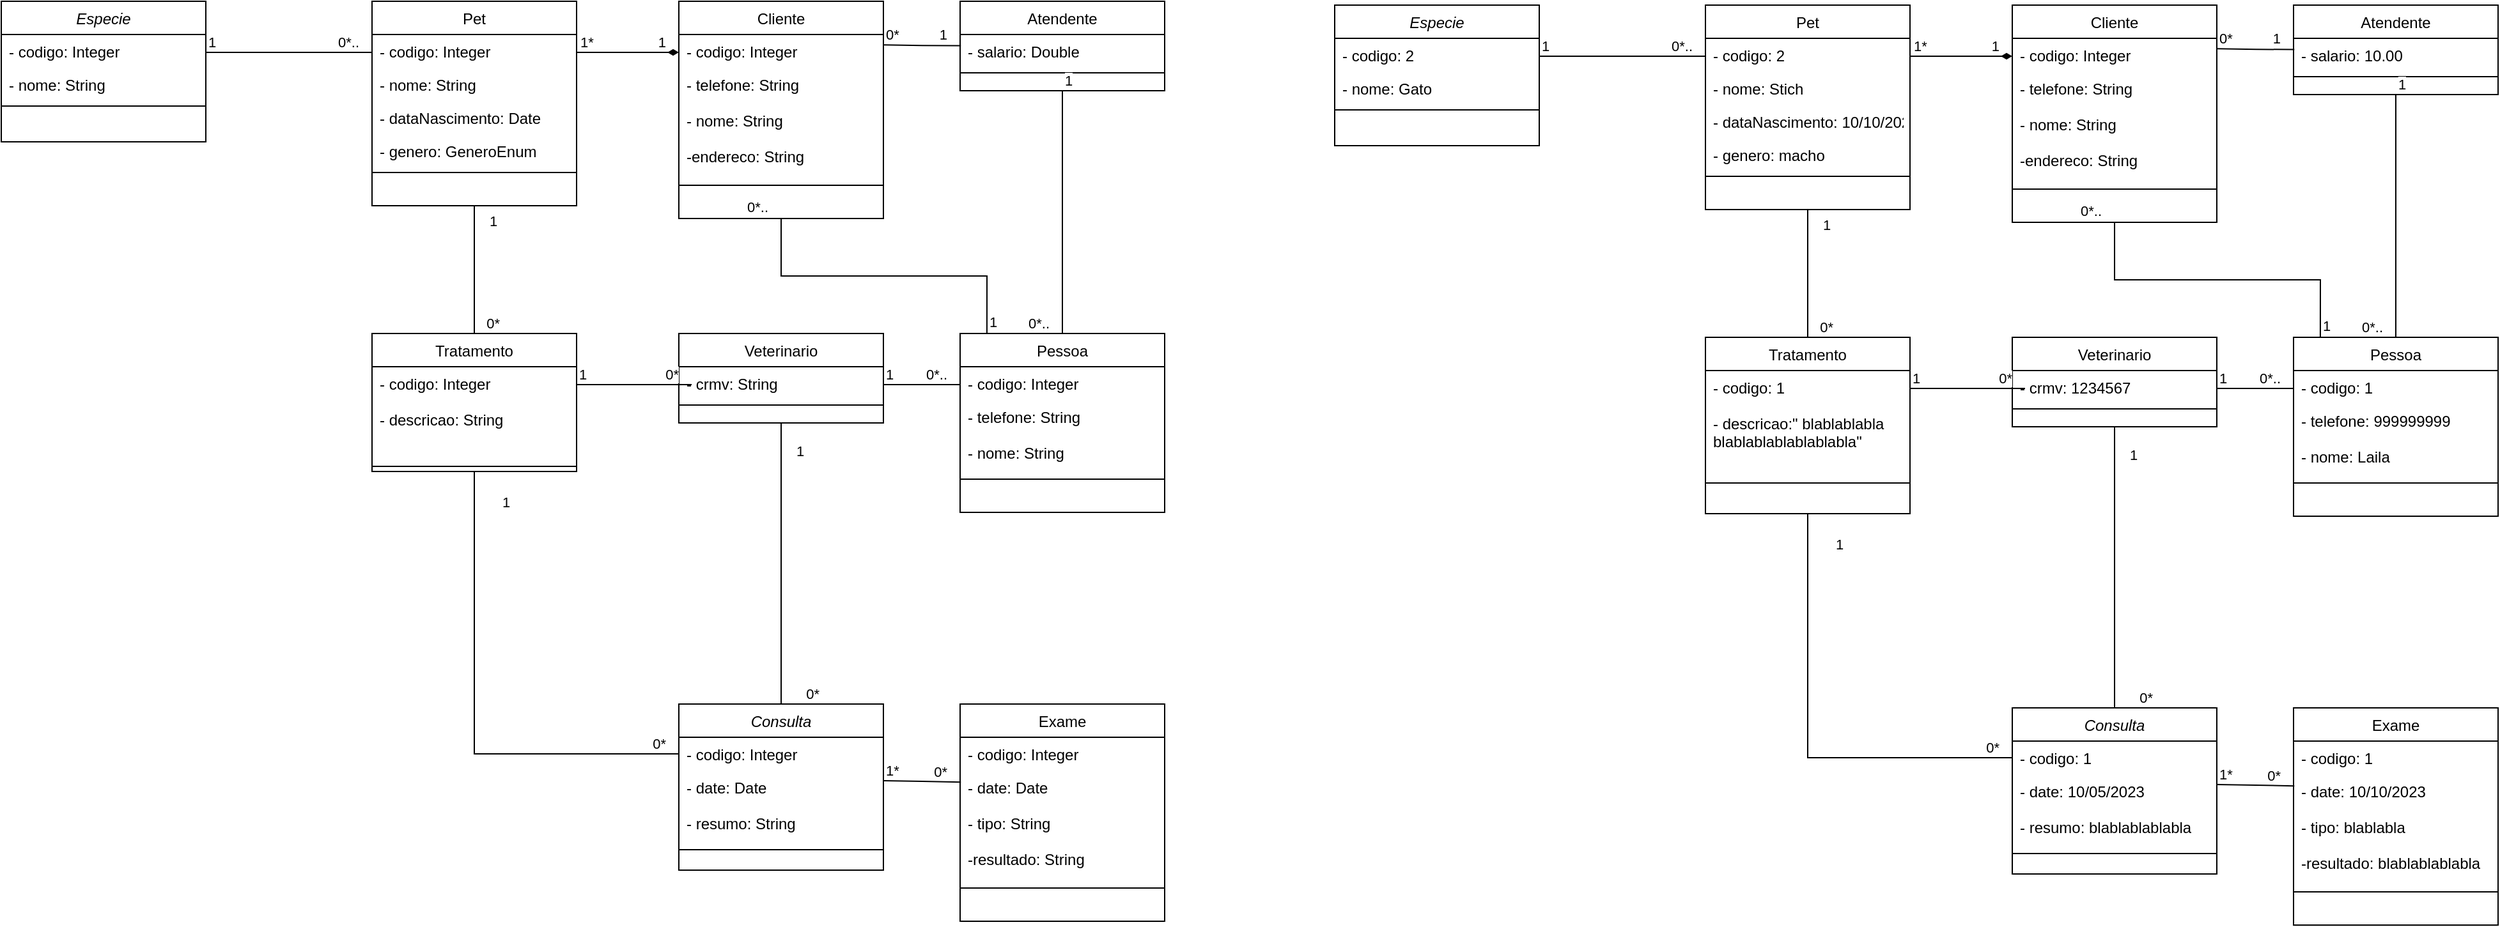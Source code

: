 <mxfile version="24.7.17">
  <diagram id="C5RBs43oDa-KdzZeNtuy" name="Page-1">
    <mxGraphModel dx="926" dy="493" grid="1" gridSize="10" guides="1" tooltips="1" connect="1" arrows="1" fold="1" page="1" pageScale="1" pageWidth="827" pageHeight="1169" math="0" shadow="0">
      <root>
        <mxCell id="WIyWlLk6GJQsqaUBKTNV-0" />
        <mxCell id="WIyWlLk6GJQsqaUBKTNV-1" parent="WIyWlLk6GJQsqaUBKTNV-0" />
        <mxCell id="zkfFHV4jXpPFQw0GAbJ--0" value="Especie" style="swimlane;fontStyle=2;align=center;verticalAlign=top;childLayout=stackLayout;horizontal=1;startSize=26;horizontalStack=0;resizeParent=1;resizeLast=0;collapsible=1;marginBottom=0;rounded=0;shadow=0;strokeWidth=1;" parent="WIyWlLk6GJQsqaUBKTNV-1" vertex="1">
          <mxGeometry x="60" y="80" width="160" height="110" as="geometry">
            <mxRectangle x="230" y="140" width="160" height="26" as="alternateBounds" />
          </mxGeometry>
        </mxCell>
        <mxCell id="zkfFHV4jXpPFQw0GAbJ--1" value="- codigo: Integer" style="text;align=left;verticalAlign=top;spacingLeft=4;spacingRight=4;overflow=hidden;rotatable=0;points=[[0,0.5],[1,0.5]];portConstraint=eastwest;" parent="zkfFHV4jXpPFQw0GAbJ--0" vertex="1">
          <mxGeometry y="26" width="160" height="26" as="geometry" />
        </mxCell>
        <mxCell id="zkfFHV4jXpPFQw0GAbJ--2" value="- nome: String" style="text;align=left;verticalAlign=top;spacingLeft=4;spacingRight=4;overflow=hidden;rotatable=0;points=[[0,0.5],[1,0.5]];portConstraint=eastwest;rounded=0;shadow=0;html=0;" parent="zkfFHV4jXpPFQw0GAbJ--0" vertex="1">
          <mxGeometry y="52" width="160" height="26" as="geometry" />
        </mxCell>
        <mxCell id="zkfFHV4jXpPFQw0GAbJ--4" value="" style="line;html=1;strokeWidth=1;align=left;verticalAlign=middle;spacingTop=-1;spacingLeft=3;spacingRight=3;rotatable=0;labelPosition=right;points=[];portConstraint=eastwest;" parent="zkfFHV4jXpPFQw0GAbJ--0" vertex="1">
          <mxGeometry y="78" width="160" height="8" as="geometry" />
        </mxCell>
        <mxCell id="zkfFHV4jXpPFQw0GAbJ--6" value="Cliente" style="swimlane;fontStyle=0;align=center;verticalAlign=top;childLayout=stackLayout;horizontal=1;startSize=26;horizontalStack=0;resizeParent=1;resizeLast=0;collapsible=1;marginBottom=0;rounded=0;shadow=0;strokeWidth=1;" parent="WIyWlLk6GJQsqaUBKTNV-1" vertex="1">
          <mxGeometry x="590" y="80" width="160" height="170" as="geometry">
            <mxRectangle x="130" y="380" width="160" height="26" as="alternateBounds" />
          </mxGeometry>
        </mxCell>
        <mxCell id="zkfFHV4jXpPFQw0GAbJ--7" value="- codigo: Integer" style="text;align=left;verticalAlign=top;spacingLeft=4;spacingRight=4;overflow=hidden;rotatable=0;points=[[0,0.5],[1,0.5]];portConstraint=eastwest;" parent="zkfFHV4jXpPFQw0GAbJ--6" vertex="1">
          <mxGeometry y="26" width="160" height="26" as="geometry" />
        </mxCell>
        <mxCell id="zkfFHV4jXpPFQw0GAbJ--8" value="- telefone: String&#xa;&#xa;- nome: String&#xa;&#xa;-endereco: String" style="text;align=left;verticalAlign=top;spacingLeft=4;spacingRight=4;overflow=hidden;rotatable=0;points=[[0,0.5],[1,0.5]];portConstraint=eastwest;rounded=0;shadow=0;html=0;" parent="zkfFHV4jXpPFQw0GAbJ--6" vertex="1">
          <mxGeometry y="52" width="160" height="88" as="geometry" />
        </mxCell>
        <mxCell id="zkfFHV4jXpPFQw0GAbJ--9" value="" style="line;html=1;strokeWidth=1;align=left;verticalAlign=middle;spacingTop=-1;spacingLeft=3;spacingRight=3;rotatable=0;labelPosition=right;points=[];portConstraint=eastwest;" parent="zkfFHV4jXpPFQw0GAbJ--6" vertex="1">
          <mxGeometry y="140" width="160" height="8" as="geometry" />
        </mxCell>
        <mxCell id="zkfFHV4jXpPFQw0GAbJ--13" value="Atendente" style="swimlane;fontStyle=0;align=center;verticalAlign=top;childLayout=stackLayout;horizontal=1;startSize=26;horizontalStack=0;resizeParent=1;resizeLast=0;collapsible=1;marginBottom=0;rounded=0;shadow=0;strokeWidth=1;" parent="WIyWlLk6GJQsqaUBKTNV-1" vertex="1">
          <mxGeometry x="810" y="80" width="160" height="70" as="geometry">
            <mxRectangle x="340" y="380" width="170" height="26" as="alternateBounds" />
          </mxGeometry>
        </mxCell>
        <mxCell id="zkfFHV4jXpPFQw0GAbJ--14" value="- salario: Double" style="text;align=left;verticalAlign=top;spacingLeft=4;spacingRight=4;overflow=hidden;rotatable=0;points=[[0,0.5],[1,0.5]];portConstraint=eastwest;" parent="zkfFHV4jXpPFQw0GAbJ--13" vertex="1">
          <mxGeometry y="26" width="160" height="26" as="geometry" />
        </mxCell>
        <mxCell id="zkfFHV4jXpPFQw0GAbJ--15" value="" style="line;html=1;strokeWidth=1;align=left;verticalAlign=middle;spacingTop=-1;spacingLeft=3;spacingRight=3;rotatable=0;labelPosition=right;points=[];portConstraint=eastwest;" parent="zkfFHV4jXpPFQw0GAbJ--13" vertex="1">
          <mxGeometry y="52" width="160" height="8" as="geometry" />
        </mxCell>
        <mxCell id="zkfFHV4jXpPFQw0GAbJ--17" value="Pet" style="swimlane;fontStyle=0;align=center;verticalAlign=top;childLayout=stackLayout;horizontal=1;startSize=26;horizontalStack=0;resizeParent=1;resizeLast=0;collapsible=1;marginBottom=0;rounded=0;shadow=0;strokeWidth=1;" parent="WIyWlLk6GJQsqaUBKTNV-1" vertex="1">
          <mxGeometry x="350" y="80" width="160" height="160" as="geometry">
            <mxRectangle x="550" y="140" width="160" height="26" as="alternateBounds" />
          </mxGeometry>
        </mxCell>
        <mxCell id="zkfFHV4jXpPFQw0GAbJ--18" value="- codigo: Integer" style="text;align=left;verticalAlign=top;spacingLeft=4;spacingRight=4;overflow=hidden;rotatable=0;points=[[0,0.5],[1,0.5]];portConstraint=eastwest;" parent="zkfFHV4jXpPFQw0GAbJ--17" vertex="1">
          <mxGeometry y="26" width="160" height="26" as="geometry" />
        </mxCell>
        <mxCell id="zkfFHV4jXpPFQw0GAbJ--19" value="- nome: String" style="text;align=left;verticalAlign=top;spacingLeft=4;spacingRight=4;overflow=hidden;rotatable=0;points=[[0,0.5],[1,0.5]];portConstraint=eastwest;rounded=0;shadow=0;html=0;" parent="zkfFHV4jXpPFQw0GAbJ--17" vertex="1">
          <mxGeometry y="52" width="160" height="26" as="geometry" />
        </mxCell>
        <mxCell id="zkfFHV4jXpPFQw0GAbJ--20" value="- dataNascimento: Date" style="text;align=left;verticalAlign=top;spacingLeft=4;spacingRight=4;overflow=hidden;rotatable=0;points=[[0,0.5],[1,0.5]];portConstraint=eastwest;rounded=0;shadow=0;html=0;" parent="zkfFHV4jXpPFQw0GAbJ--17" vertex="1">
          <mxGeometry y="78" width="160" height="26" as="geometry" />
        </mxCell>
        <mxCell id="zkfFHV4jXpPFQw0GAbJ--21" value="- genero: GeneroEnum" style="text;align=left;verticalAlign=top;spacingLeft=4;spacingRight=4;overflow=hidden;rotatable=0;points=[[0,0.5],[1,0.5]];portConstraint=eastwest;rounded=0;shadow=0;html=0;" parent="zkfFHV4jXpPFQw0GAbJ--17" vertex="1">
          <mxGeometry y="104" width="160" height="26" as="geometry" />
        </mxCell>
        <mxCell id="zkfFHV4jXpPFQw0GAbJ--23" value="" style="line;html=1;strokeWidth=1;align=left;verticalAlign=middle;spacingTop=-1;spacingLeft=3;spacingRight=3;rotatable=0;labelPosition=right;points=[];portConstraint=eastwest;" parent="zkfFHV4jXpPFQw0GAbJ--17" vertex="1">
          <mxGeometry y="130" width="160" height="8" as="geometry" />
        </mxCell>
        <mxCell id="hpndmkw0fpMMasPKpmlV-3" value="" style="endArrow=none;html=1;edgeStyle=orthogonalEdgeStyle;rounded=0;" edge="1" parent="WIyWlLk6GJQsqaUBKTNV-1">
          <mxGeometry relative="1" as="geometry">
            <mxPoint x="220" y="120" as="sourcePoint" />
            <mxPoint x="350" y="120" as="targetPoint" />
          </mxGeometry>
        </mxCell>
        <mxCell id="hpndmkw0fpMMasPKpmlV-4" value="1" style="edgeLabel;resizable=0;html=1;align=left;verticalAlign=bottom;" connectable="0" vertex="1" parent="hpndmkw0fpMMasPKpmlV-3">
          <mxGeometry x="-1" relative="1" as="geometry" />
        </mxCell>
        <mxCell id="hpndmkw0fpMMasPKpmlV-5" value="0*.." style="edgeLabel;resizable=0;html=1;align=right;verticalAlign=bottom;" connectable="0" vertex="1" parent="hpndmkw0fpMMasPKpmlV-3">
          <mxGeometry x="1" relative="1" as="geometry">
            <mxPoint x="-10" as="offset" />
          </mxGeometry>
        </mxCell>
        <mxCell id="hpndmkw0fpMMasPKpmlV-8" value="Veterinario" style="swimlane;fontStyle=0;align=center;verticalAlign=top;childLayout=stackLayout;horizontal=1;startSize=26;horizontalStack=0;resizeParent=1;resizeLast=0;collapsible=1;marginBottom=0;rounded=0;shadow=0;strokeWidth=1;" vertex="1" parent="WIyWlLk6GJQsqaUBKTNV-1">
          <mxGeometry x="590" y="340" width="160" height="70" as="geometry">
            <mxRectangle x="340" y="380" width="170" height="26" as="alternateBounds" />
          </mxGeometry>
        </mxCell>
        <mxCell id="hpndmkw0fpMMasPKpmlV-9" value="- crmv: String" style="text;align=left;verticalAlign=top;spacingLeft=4;spacingRight=4;overflow=hidden;rotatable=0;points=[[0,0.5],[1,0.5]];portConstraint=eastwest;" vertex="1" parent="hpndmkw0fpMMasPKpmlV-8">
          <mxGeometry y="26" width="160" height="26" as="geometry" />
        </mxCell>
        <mxCell id="hpndmkw0fpMMasPKpmlV-10" value="" style="line;html=1;strokeWidth=1;align=left;verticalAlign=middle;spacingTop=-1;spacingLeft=3;spacingRight=3;rotatable=0;labelPosition=right;points=[];portConstraint=eastwest;" vertex="1" parent="hpndmkw0fpMMasPKpmlV-8">
          <mxGeometry y="52" width="160" height="8" as="geometry" />
        </mxCell>
        <mxCell id="hpndmkw0fpMMasPKpmlV-11" value="Tratamento" style="swimlane;fontStyle=0;align=center;verticalAlign=top;childLayout=stackLayout;horizontal=1;startSize=26;horizontalStack=0;resizeParent=1;resizeLast=0;collapsible=1;marginBottom=0;rounded=0;shadow=0;strokeWidth=1;" vertex="1" parent="WIyWlLk6GJQsqaUBKTNV-1">
          <mxGeometry x="350" y="340" width="160" height="108" as="geometry">
            <mxRectangle x="340" y="380" width="170" height="26" as="alternateBounds" />
          </mxGeometry>
        </mxCell>
        <mxCell id="hpndmkw0fpMMasPKpmlV-12" value="- codigo: Integer&#xa;&#xa;- descricao: String" style="text;align=left;verticalAlign=top;spacingLeft=4;spacingRight=4;overflow=hidden;rotatable=0;points=[[0,0.5],[1,0.5]];portConstraint=eastwest;" vertex="1" parent="hpndmkw0fpMMasPKpmlV-11">
          <mxGeometry y="26" width="160" height="74" as="geometry" />
        </mxCell>
        <mxCell id="hpndmkw0fpMMasPKpmlV-13" value="" style="line;html=1;strokeWidth=1;align=left;verticalAlign=middle;spacingTop=-1;spacingLeft=3;spacingRight=3;rotatable=0;labelPosition=right;points=[];portConstraint=eastwest;" vertex="1" parent="hpndmkw0fpMMasPKpmlV-11">
          <mxGeometry y="100" width="160" height="8" as="geometry" />
        </mxCell>
        <mxCell id="hpndmkw0fpMMasPKpmlV-14" value="Pessoa" style="swimlane;fontStyle=0;align=center;verticalAlign=top;childLayout=stackLayout;horizontal=1;startSize=26;horizontalStack=0;resizeParent=1;resizeLast=0;collapsible=1;marginBottom=0;rounded=0;shadow=0;strokeWidth=1;" vertex="1" parent="WIyWlLk6GJQsqaUBKTNV-1">
          <mxGeometry x="810" y="340" width="160" height="140" as="geometry">
            <mxRectangle x="130" y="380" width="160" height="26" as="alternateBounds" />
          </mxGeometry>
        </mxCell>
        <mxCell id="hpndmkw0fpMMasPKpmlV-15" value="- codigo: Integer" style="text;align=left;verticalAlign=top;spacingLeft=4;spacingRight=4;overflow=hidden;rotatable=0;points=[[0,0.5],[1,0.5]];portConstraint=eastwest;" vertex="1" parent="hpndmkw0fpMMasPKpmlV-14">
          <mxGeometry y="26" width="160" height="26" as="geometry" />
        </mxCell>
        <mxCell id="hpndmkw0fpMMasPKpmlV-17" value="- telefone: String&#xa;&#xa;- nome: String&#xa;" style="text;align=left;verticalAlign=top;spacingLeft=4;spacingRight=4;overflow=hidden;rotatable=0;points=[[0,0.5],[1,0.5]];portConstraint=eastwest;rounded=0;shadow=0;html=0;" vertex="1" parent="hpndmkw0fpMMasPKpmlV-14">
          <mxGeometry y="52" width="160" height="58" as="geometry" />
        </mxCell>
        <mxCell id="hpndmkw0fpMMasPKpmlV-18" value="" style="line;html=1;strokeWidth=1;align=left;verticalAlign=middle;spacingTop=-1;spacingLeft=3;spacingRight=3;rotatable=0;labelPosition=right;points=[];portConstraint=eastwest;" vertex="1" parent="hpndmkw0fpMMasPKpmlV-14">
          <mxGeometry y="110" width="160" height="8" as="geometry" />
        </mxCell>
        <mxCell id="hpndmkw0fpMMasPKpmlV-19" value="Consulta" style="swimlane;fontStyle=2;align=center;verticalAlign=top;childLayout=stackLayout;horizontal=1;startSize=26;horizontalStack=0;resizeParent=1;resizeLast=0;collapsible=1;marginBottom=0;rounded=0;shadow=0;strokeWidth=1;" vertex="1" parent="WIyWlLk6GJQsqaUBKTNV-1">
          <mxGeometry x="590" y="630" width="160" height="130" as="geometry">
            <mxRectangle x="230" y="140" width="160" height="26" as="alternateBounds" />
          </mxGeometry>
        </mxCell>
        <mxCell id="hpndmkw0fpMMasPKpmlV-20" value="- codigo: Integer" style="text;align=left;verticalAlign=top;spacingLeft=4;spacingRight=4;overflow=hidden;rotatable=0;points=[[0,0.5],[1,0.5]];portConstraint=eastwest;" vertex="1" parent="hpndmkw0fpMMasPKpmlV-19">
          <mxGeometry y="26" width="160" height="26" as="geometry" />
        </mxCell>
        <mxCell id="hpndmkw0fpMMasPKpmlV-21" value="- date: Date&#xa;&#xa;- resumo: String" style="text;align=left;verticalAlign=top;spacingLeft=4;spacingRight=4;overflow=hidden;rotatable=0;points=[[0,0.5],[1,0.5]];portConstraint=eastwest;rounded=0;shadow=0;html=0;" vertex="1" parent="hpndmkw0fpMMasPKpmlV-19">
          <mxGeometry y="52" width="160" height="58" as="geometry" />
        </mxCell>
        <mxCell id="hpndmkw0fpMMasPKpmlV-22" value="" style="line;html=1;strokeWidth=1;align=left;verticalAlign=middle;spacingTop=-1;spacingLeft=3;spacingRight=3;rotatable=0;labelPosition=right;points=[];portConstraint=eastwest;" vertex="1" parent="hpndmkw0fpMMasPKpmlV-19">
          <mxGeometry y="110" width="160" height="8" as="geometry" />
        </mxCell>
        <mxCell id="hpndmkw0fpMMasPKpmlV-23" value="Exame" style="swimlane;fontStyle=0;align=center;verticalAlign=top;childLayout=stackLayout;horizontal=1;startSize=26;horizontalStack=0;resizeParent=1;resizeLast=0;collapsible=1;marginBottom=0;rounded=0;shadow=0;strokeWidth=1;" vertex="1" parent="WIyWlLk6GJQsqaUBKTNV-1">
          <mxGeometry x="810" y="630" width="160" height="170" as="geometry">
            <mxRectangle x="130" y="380" width="160" height="26" as="alternateBounds" />
          </mxGeometry>
        </mxCell>
        <mxCell id="hpndmkw0fpMMasPKpmlV-24" value="- codigo: Integer" style="text;align=left;verticalAlign=top;spacingLeft=4;spacingRight=4;overflow=hidden;rotatable=0;points=[[0,0.5],[1,0.5]];portConstraint=eastwest;" vertex="1" parent="hpndmkw0fpMMasPKpmlV-23">
          <mxGeometry y="26" width="160" height="26" as="geometry" />
        </mxCell>
        <mxCell id="hpndmkw0fpMMasPKpmlV-36" value="" style="endArrow=none;html=1;edgeStyle=orthogonalEdgeStyle;rounded=0;entryX=0.004;entryY=0.103;entryDx=0;entryDy=0;entryPerimeter=0;" edge="1" parent="hpndmkw0fpMMasPKpmlV-23" target="hpndmkw0fpMMasPKpmlV-25">
          <mxGeometry relative="1" as="geometry">
            <mxPoint x="-60" y="60" as="sourcePoint" />
            <mxPoint x="10" y="60" as="targetPoint" />
          </mxGeometry>
        </mxCell>
        <mxCell id="hpndmkw0fpMMasPKpmlV-37" value="1*" style="edgeLabel;resizable=0;html=1;align=left;verticalAlign=bottom;" connectable="0" vertex="1" parent="hpndmkw0fpMMasPKpmlV-36">
          <mxGeometry x="-1" relative="1" as="geometry" />
        </mxCell>
        <mxCell id="hpndmkw0fpMMasPKpmlV-38" value="0*" style="edgeLabel;resizable=0;html=1;align=right;verticalAlign=bottom;" connectable="0" vertex="1" parent="hpndmkw0fpMMasPKpmlV-36">
          <mxGeometry x="1" relative="1" as="geometry">
            <mxPoint x="-10" as="offset" />
          </mxGeometry>
        </mxCell>
        <mxCell id="hpndmkw0fpMMasPKpmlV-25" value="- date: Date&#xa;&#xa;- tipo: String&#xa;&#xa;-resultado: String" style="text;align=left;verticalAlign=top;spacingLeft=4;spacingRight=4;overflow=hidden;rotatable=0;points=[[0,0.5],[1,0.5]];portConstraint=eastwest;rounded=0;shadow=0;html=0;" vertex="1" parent="hpndmkw0fpMMasPKpmlV-23">
          <mxGeometry y="52" width="160" height="88" as="geometry" />
        </mxCell>
        <mxCell id="hpndmkw0fpMMasPKpmlV-26" value="" style="line;html=1;strokeWidth=1;align=left;verticalAlign=middle;spacingTop=-1;spacingLeft=3;spacingRight=3;rotatable=0;labelPosition=right;points=[];portConstraint=eastwest;" vertex="1" parent="hpndmkw0fpMMasPKpmlV-23">
          <mxGeometry y="140" width="160" height="8" as="geometry" />
        </mxCell>
        <mxCell id="hpndmkw0fpMMasPKpmlV-27" value="" style="endArrow=none;html=1;edgeStyle=orthogonalEdgeStyle;rounded=0;exitX=0.5;exitY=1;exitDx=0;exitDy=0;" edge="1" parent="WIyWlLk6GJQsqaUBKTNV-1" source="hpndmkw0fpMMasPKpmlV-8" target="hpndmkw0fpMMasPKpmlV-19">
          <mxGeometry relative="1" as="geometry">
            <mxPoint x="590" y="510" as="sourcePoint" />
            <mxPoint x="670" y="620" as="targetPoint" />
          </mxGeometry>
        </mxCell>
        <mxCell id="hpndmkw0fpMMasPKpmlV-28" value="1" style="edgeLabel;resizable=0;html=1;align=left;verticalAlign=bottom;" connectable="0" vertex="1" parent="hpndmkw0fpMMasPKpmlV-27">
          <mxGeometry x="-1" relative="1" as="geometry">
            <mxPoint x="10" y="30" as="offset" />
          </mxGeometry>
        </mxCell>
        <mxCell id="hpndmkw0fpMMasPKpmlV-29" value="0*" style="edgeLabel;resizable=0;html=1;align=right;verticalAlign=bottom;" connectable="0" vertex="1" parent="hpndmkw0fpMMasPKpmlV-27">
          <mxGeometry x="1" relative="1" as="geometry">
            <mxPoint x="30" as="offset" />
          </mxGeometry>
        </mxCell>
        <mxCell id="hpndmkw0fpMMasPKpmlV-30" value="" style="endArrow=none;html=1;edgeStyle=orthogonalEdgeStyle;rounded=0;exitX=0.5;exitY=1;exitDx=0;exitDy=0;entryX=0;entryY=0.5;entryDx=0;entryDy=0;" edge="1" parent="WIyWlLk6GJQsqaUBKTNV-1" source="hpndmkw0fpMMasPKpmlV-11" target="hpndmkw0fpMMasPKpmlV-20">
          <mxGeometry relative="1" as="geometry">
            <mxPoint x="414" y="570" as="sourcePoint" />
            <mxPoint x="580" y="680" as="targetPoint" />
          </mxGeometry>
        </mxCell>
        <mxCell id="hpndmkw0fpMMasPKpmlV-31" value="1" style="edgeLabel;resizable=0;html=1;align=left;verticalAlign=bottom;" connectable="0" vertex="1" parent="hpndmkw0fpMMasPKpmlV-30">
          <mxGeometry x="-1" relative="1" as="geometry">
            <mxPoint x="20" y="32" as="offset" />
          </mxGeometry>
        </mxCell>
        <mxCell id="hpndmkw0fpMMasPKpmlV-32" value="0*" style="edgeLabel;resizable=0;html=1;align=right;verticalAlign=bottom;" connectable="0" vertex="1" parent="hpndmkw0fpMMasPKpmlV-30">
          <mxGeometry x="1" relative="1" as="geometry">
            <mxPoint x="-10" as="offset" />
          </mxGeometry>
        </mxCell>
        <mxCell id="hpndmkw0fpMMasPKpmlV-33" value="" style="endArrow=none;html=1;edgeStyle=orthogonalEdgeStyle;rounded=0;" edge="1" parent="WIyWlLk6GJQsqaUBKTNV-1">
          <mxGeometry relative="1" as="geometry">
            <mxPoint x="510" y="380" as="sourcePoint" />
            <mxPoint x="600" y="380" as="targetPoint" />
          </mxGeometry>
        </mxCell>
        <mxCell id="hpndmkw0fpMMasPKpmlV-34" value="1" style="edgeLabel;resizable=0;html=1;align=left;verticalAlign=bottom;" connectable="0" vertex="1" parent="hpndmkw0fpMMasPKpmlV-33">
          <mxGeometry x="-1" relative="1" as="geometry" />
        </mxCell>
        <mxCell id="hpndmkw0fpMMasPKpmlV-35" value="0*" style="edgeLabel;resizable=0;html=1;align=right;verticalAlign=bottom;" connectable="0" vertex="1" parent="hpndmkw0fpMMasPKpmlV-33">
          <mxGeometry x="1" relative="1" as="geometry">
            <mxPoint x="-10" as="offset" />
          </mxGeometry>
        </mxCell>
        <mxCell id="hpndmkw0fpMMasPKpmlV-39" value="" style="endArrow=none;html=1;edgeStyle=orthogonalEdgeStyle;rounded=0;" edge="1" parent="WIyWlLk6GJQsqaUBKTNV-1">
          <mxGeometry relative="1" as="geometry">
            <mxPoint x="750" y="380" as="sourcePoint" />
            <mxPoint x="810" y="380" as="targetPoint" />
          </mxGeometry>
        </mxCell>
        <mxCell id="hpndmkw0fpMMasPKpmlV-40" value="1" style="edgeLabel;resizable=0;html=1;align=left;verticalAlign=bottom;" connectable="0" vertex="1" parent="hpndmkw0fpMMasPKpmlV-39">
          <mxGeometry x="-1" relative="1" as="geometry" />
        </mxCell>
        <mxCell id="hpndmkw0fpMMasPKpmlV-41" value="0*.." style="edgeLabel;resizable=0;html=1;align=right;verticalAlign=bottom;" connectable="0" vertex="1" parent="hpndmkw0fpMMasPKpmlV-39">
          <mxGeometry x="1" relative="1" as="geometry">
            <mxPoint x="-10" as="offset" />
          </mxGeometry>
        </mxCell>
        <mxCell id="hpndmkw0fpMMasPKpmlV-42" value="" style="endArrow=none;html=1;edgeStyle=orthogonalEdgeStyle;rounded=0;entryX=0.004;entryY=0.338;entryDx=0;entryDy=0;entryPerimeter=0;" edge="1" parent="WIyWlLk6GJQsqaUBKTNV-1" target="zkfFHV4jXpPFQw0GAbJ--14">
          <mxGeometry relative="1" as="geometry">
            <mxPoint x="750" y="114.09" as="sourcePoint" />
            <mxPoint x="880" y="114.09" as="targetPoint" />
          </mxGeometry>
        </mxCell>
        <mxCell id="hpndmkw0fpMMasPKpmlV-43" value="0*" style="edgeLabel;resizable=0;html=1;align=left;verticalAlign=bottom;" connectable="0" vertex="1" parent="hpndmkw0fpMMasPKpmlV-42">
          <mxGeometry x="-1" relative="1" as="geometry" />
        </mxCell>
        <mxCell id="hpndmkw0fpMMasPKpmlV-44" value="1" style="edgeLabel;resizable=0;html=1;align=right;verticalAlign=bottom;" connectable="0" vertex="1" parent="hpndmkw0fpMMasPKpmlV-42">
          <mxGeometry x="1" relative="1" as="geometry">
            <mxPoint x="-10" as="offset" />
          </mxGeometry>
        </mxCell>
        <mxCell id="hpndmkw0fpMMasPKpmlV-45" value="" style="endArrow=none;html=1;edgeStyle=orthogonalEdgeStyle;rounded=0;entryX=0.5;entryY=0;entryDx=0;entryDy=0;exitX=0.5;exitY=1;exitDx=0;exitDy=0;" edge="1" parent="WIyWlLk6GJQsqaUBKTNV-1" source="zkfFHV4jXpPFQw0GAbJ--13" target="hpndmkw0fpMMasPKpmlV-14">
          <mxGeometry relative="1" as="geometry">
            <mxPoint x="820" y="300" as="sourcePoint" />
            <mxPoint x="950" y="300" as="targetPoint" />
          </mxGeometry>
        </mxCell>
        <mxCell id="hpndmkw0fpMMasPKpmlV-46" value="1" style="edgeLabel;resizable=0;html=1;align=left;verticalAlign=bottom;" connectable="0" vertex="1" parent="hpndmkw0fpMMasPKpmlV-45">
          <mxGeometry x="-1" relative="1" as="geometry" />
        </mxCell>
        <mxCell id="hpndmkw0fpMMasPKpmlV-47" value="0*.." style="edgeLabel;resizable=0;html=1;align=right;verticalAlign=bottom;" connectable="0" vertex="1" parent="hpndmkw0fpMMasPKpmlV-45">
          <mxGeometry x="1" relative="1" as="geometry">
            <mxPoint x="-10" as="offset" />
          </mxGeometry>
        </mxCell>
        <mxCell id="hpndmkw0fpMMasPKpmlV-48" value="" style="endArrow=none;html=1;edgeStyle=orthogonalEdgeStyle;rounded=0;entryX=0.5;entryY=1;entryDx=0;entryDy=0;exitX=0.131;exitY=-0.001;exitDx=0;exitDy=0;exitPerimeter=0;" edge="1" parent="WIyWlLk6GJQsqaUBKTNV-1" source="hpndmkw0fpMMasPKpmlV-14" target="zkfFHV4jXpPFQw0GAbJ--6">
          <mxGeometry relative="1" as="geometry">
            <mxPoint x="300" y="200" as="sourcePoint" />
            <mxPoint x="430" y="200" as="targetPoint" />
          </mxGeometry>
        </mxCell>
        <mxCell id="hpndmkw0fpMMasPKpmlV-49" value="1" style="edgeLabel;resizable=0;html=1;align=left;verticalAlign=bottom;" connectable="0" vertex="1" parent="hpndmkw0fpMMasPKpmlV-48">
          <mxGeometry x="-1" relative="1" as="geometry" />
        </mxCell>
        <mxCell id="hpndmkw0fpMMasPKpmlV-50" value="0*.." style="edgeLabel;resizable=0;html=1;align=right;verticalAlign=bottom;" connectable="0" vertex="1" parent="hpndmkw0fpMMasPKpmlV-48">
          <mxGeometry x="1" relative="1" as="geometry">
            <mxPoint x="-10" as="offset" />
          </mxGeometry>
        </mxCell>
        <mxCell id="hpndmkw0fpMMasPKpmlV-51" value="" style="endArrow=none;html=1;edgeStyle=orthogonalEdgeStyle;rounded=0;entryX=0.5;entryY=0;entryDx=0;entryDy=0;exitX=0.5;exitY=1;exitDx=0;exitDy=0;" edge="1" parent="WIyWlLk6GJQsqaUBKTNV-1" source="zkfFHV4jXpPFQw0GAbJ--17" target="hpndmkw0fpMMasPKpmlV-11">
          <mxGeometry relative="1" as="geometry">
            <mxPoint x="410" y="250" as="sourcePoint" />
            <mxPoint x="440" y="210" as="targetPoint" />
          </mxGeometry>
        </mxCell>
        <mxCell id="hpndmkw0fpMMasPKpmlV-52" value="1" style="edgeLabel;resizable=0;html=1;align=left;verticalAlign=bottom;" connectable="0" vertex="1" parent="hpndmkw0fpMMasPKpmlV-51">
          <mxGeometry x="-1" relative="1" as="geometry">
            <mxPoint x="10" y="20" as="offset" />
          </mxGeometry>
        </mxCell>
        <mxCell id="hpndmkw0fpMMasPKpmlV-53" value="0*" style="edgeLabel;resizable=0;html=1;align=right;verticalAlign=bottom;" connectable="0" vertex="1" parent="hpndmkw0fpMMasPKpmlV-51">
          <mxGeometry x="1" relative="1" as="geometry">
            <mxPoint x="20" as="offset" />
          </mxGeometry>
        </mxCell>
        <mxCell id="hpndmkw0fpMMasPKpmlV-54" value="" style="endArrow=diamondThin;html=1;edgeStyle=orthogonalEdgeStyle;rounded=0;startArrow=none;startFill=0;endFill=1;" edge="1" parent="WIyWlLk6GJQsqaUBKTNV-1">
          <mxGeometry relative="1" as="geometry">
            <mxPoint x="510" y="120" as="sourcePoint" />
            <mxPoint x="590" y="120" as="targetPoint" />
          </mxGeometry>
        </mxCell>
        <mxCell id="hpndmkw0fpMMasPKpmlV-55" value="1*" style="edgeLabel;resizable=0;html=1;align=left;verticalAlign=bottom;" connectable="0" vertex="1" parent="hpndmkw0fpMMasPKpmlV-54">
          <mxGeometry x="-1" relative="1" as="geometry">
            <mxPoint x="1" as="offset" />
          </mxGeometry>
        </mxCell>
        <mxCell id="hpndmkw0fpMMasPKpmlV-56" value="1" style="edgeLabel;resizable=0;html=1;align=right;verticalAlign=bottom;" connectable="0" vertex="1" parent="hpndmkw0fpMMasPKpmlV-54">
          <mxGeometry x="1" relative="1" as="geometry">
            <mxPoint x="-10" as="offset" />
          </mxGeometry>
        </mxCell>
        <mxCell id="hpndmkw0fpMMasPKpmlV-125" value="Especie" style="swimlane;fontStyle=2;align=center;verticalAlign=top;childLayout=stackLayout;horizontal=1;startSize=26;horizontalStack=0;resizeParent=1;resizeLast=0;collapsible=1;marginBottom=0;rounded=0;shadow=0;strokeWidth=1;" vertex="1" parent="WIyWlLk6GJQsqaUBKTNV-1">
          <mxGeometry x="1103" y="83" width="160" height="110" as="geometry">
            <mxRectangle x="230" y="140" width="160" height="26" as="alternateBounds" />
          </mxGeometry>
        </mxCell>
        <mxCell id="hpndmkw0fpMMasPKpmlV-126" value="- codigo: 2" style="text;align=left;verticalAlign=top;spacingLeft=4;spacingRight=4;overflow=hidden;rotatable=0;points=[[0,0.5],[1,0.5]];portConstraint=eastwest;" vertex="1" parent="hpndmkw0fpMMasPKpmlV-125">
          <mxGeometry y="26" width="160" height="26" as="geometry" />
        </mxCell>
        <mxCell id="hpndmkw0fpMMasPKpmlV-127" value="- nome: Gato" style="text;align=left;verticalAlign=top;spacingLeft=4;spacingRight=4;overflow=hidden;rotatable=0;points=[[0,0.5],[1,0.5]];portConstraint=eastwest;rounded=0;shadow=0;html=0;" vertex="1" parent="hpndmkw0fpMMasPKpmlV-125">
          <mxGeometry y="52" width="160" height="26" as="geometry" />
        </mxCell>
        <mxCell id="hpndmkw0fpMMasPKpmlV-128" value="" style="line;html=1;strokeWidth=1;align=left;verticalAlign=middle;spacingTop=-1;spacingLeft=3;spacingRight=3;rotatable=0;labelPosition=right;points=[];portConstraint=eastwest;" vertex="1" parent="hpndmkw0fpMMasPKpmlV-125">
          <mxGeometry y="78" width="160" height="8" as="geometry" />
        </mxCell>
        <mxCell id="hpndmkw0fpMMasPKpmlV-129" value="Cliente" style="swimlane;fontStyle=0;align=center;verticalAlign=top;childLayout=stackLayout;horizontal=1;startSize=26;horizontalStack=0;resizeParent=1;resizeLast=0;collapsible=1;marginBottom=0;rounded=0;shadow=0;strokeWidth=1;" vertex="1" parent="WIyWlLk6GJQsqaUBKTNV-1">
          <mxGeometry x="1633" y="83" width="160" height="170" as="geometry">
            <mxRectangle x="130" y="380" width="160" height="26" as="alternateBounds" />
          </mxGeometry>
        </mxCell>
        <mxCell id="hpndmkw0fpMMasPKpmlV-130" value="- codigo: Integer" style="text;align=left;verticalAlign=top;spacingLeft=4;spacingRight=4;overflow=hidden;rotatable=0;points=[[0,0.5],[1,0.5]];portConstraint=eastwest;" vertex="1" parent="hpndmkw0fpMMasPKpmlV-129">
          <mxGeometry y="26" width="160" height="26" as="geometry" />
        </mxCell>
        <mxCell id="hpndmkw0fpMMasPKpmlV-131" value="- telefone: String&#xa;&#xa;- nome: String&#xa;&#xa;-endereco: String" style="text;align=left;verticalAlign=top;spacingLeft=4;spacingRight=4;overflow=hidden;rotatable=0;points=[[0,0.5],[1,0.5]];portConstraint=eastwest;rounded=0;shadow=0;html=0;" vertex="1" parent="hpndmkw0fpMMasPKpmlV-129">
          <mxGeometry y="52" width="160" height="88" as="geometry" />
        </mxCell>
        <mxCell id="hpndmkw0fpMMasPKpmlV-132" value="" style="line;html=1;strokeWidth=1;align=left;verticalAlign=middle;spacingTop=-1;spacingLeft=3;spacingRight=3;rotatable=0;labelPosition=right;points=[];portConstraint=eastwest;" vertex="1" parent="hpndmkw0fpMMasPKpmlV-129">
          <mxGeometry y="140" width="160" height="8" as="geometry" />
        </mxCell>
        <mxCell id="hpndmkw0fpMMasPKpmlV-133" value="Atendente" style="swimlane;fontStyle=0;align=center;verticalAlign=top;childLayout=stackLayout;horizontal=1;startSize=26;horizontalStack=0;resizeParent=1;resizeLast=0;collapsible=1;marginBottom=0;rounded=0;shadow=0;strokeWidth=1;" vertex="1" parent="WIyWlLk6GJQsqaUBKTNV-1">
          <mxGeometry x="1853" y="83" width="160" height="70" as="geometry">
            <mxRectangle x="340" y="380" width="170" height="26" as="alternateBounds" />
          </mxGeometry>
        </mxCell>
        <mxCell id="hpndmkw0fpMMasPKpmlV-134" value="- salario: 10.00" style="text;align=left;verticalAlign=top;spacingLeft=4;spacingRight=4;overflow=hidden;rotatable=0;points=[[0,0.5],[1,0.5]];portConstraint=eastwest;" vertex="1" parent="hpndmkw0fpMMasPKpmlV-133">
          <mxGeometry y="26" width="160" height="26" as="geometry" />
        </mxCell>
        <mxCell id="hpndmkw0fpMMasPKpmlV-135" value="" style="line;html=1;strokeWidth=1;align=left;verticalAlign=middle;spacingTop=-1;spacingLeft=3;spacingRight=3;rotatable=0;labelPosition=right;points=[];portConstraint=eastwest;" vertex="1" parent="hpndmkw0fpMMasPKpmlV-133">
          <mxGeometry y="52" width="160" height="8" as="geometry" />
        </mxCell>
        <mxCell id="hpndmkw0fpMMasPKpmlV-136" value="Pet" style="swimlane;fontStyle=0;align=center;verticalAlign=top;childLayout=stackLayout;horizontal=1;startSize=26;horizontalStack=0;resizeParent=1;resizeLast=0;collapsible=1;marginBottom=0;rounded=0;shadow=0;strokeWidth=1;" vertex="1" parent="WIyWlLk6GJQsqaUBKTNV-1">
          <mxGeometry x="1393" y="83" width="160" height="160" as="geometry">
            <mxRectangle x="550" y="140" width="160" height="26" as="alternateBounds" />
          </mxGeometry>
        </mxCell>
        <mxCell id="hpndmkw0fpMMasPKpmlV-137" value="- codigo: 2" style="text;align=left;verticalAlign=top;spacingLeft=4;spacingRight=4;overflow=hidden;rotatable=0;points=[[0,0.5],[1,0.5]];portConstraint=eastwest;" vertex="1" parent="hpndmkw0fpMMasPKpmlV-136">
          <mxGeometry y="26" width="160" height="26" as="geometry" />
        </mxCell>
        <mxCell id="hpndmkw0fpMMasPKpmlV-138" value="- nome: Stich" style="text;align=left;verticalAlign=top;spacingLeft=4;spacingRight=4;overflow=hidden;rotatable=0;points=[[0,0.5],[1,0.5]];portConstraint=eastwest;rounded=0;shadow=0;html=0;" vertex="1" parent="hpndmkw0fpMMasPKpmlV-136">
          <mxGeometry y="52" width="160" height="26" as="geometry" />
        </mxCell>
        <mxCell id="hpndmkw0fpMMasPKpmlV-139" value="- dataNascimento: 10/10/2021" style="text;align=left;verticalAlign=top;spacingLeft=4;spacingRight=4;overflow=hidden;rotatable=0;points=[[0,0.5],[1,0.5]];portConstraint=eastwest;rounded=0;shadow=0;html=0;" vertex="1" parent="hpndmkw0fpMMasPKpmlV-136">
          <mxGeometry y="78" width="160" height="26" as="geometry" />
        </mxCell>
        <mxCell id="hpndmkw0fpMMasPKpmlV-140" value="- genero: macho" style="text;align=left;verticalAlign=top;spacingLeft=4;spacingRight=4;overflow=hidden;rotatable=0;points=[[0,0.5],[1,0.5]];portConstraint=eastwest;rounded=0;shadow=0;html=0;" vertex="1" parent="hpndmkw0fpMMasPKpmlV-136">
          <mxGeometry y="104" width="160" height="26" as="geometry" />
        </mxCell>
        <mxCell id="hpndmkw0fpMMasPKpmlV-141" value="" style="line;html=1;strokeWidth=1;align=left;verticalAlign=middle;spacingTop=-1;spacingLeft=3;spacingRight=3;rotatable=0;labelPosition=right;points=[];portConstraint=eastwest;" vertex="1" parent="hpndmkw0fpMMasPKpmlV-136">
          <mxGeometry y="130" width="160" height="8" as="geometry" />
        </mxCell>
        <mxCell id="hpndmkw0fpMMasPKpmlV-142" value="" style="endArrow=none;html=1;edgeStyle=orthogonalEdgeStyle;rounded=0;" edge="1" parent="WIyWlLk6GJQsqaUBKTNV-1">
          <mxGeometry relative="1" as="geometry">
            <mxPoint x="1263" y="123" as="sourcePoint" />
            <mxPoint x="1393" y="123" as="targetPoint" />
          </mxGeometry>
        </mxCell>
        <mxCell id="hpndmkw0fpMMasPKpmlV-143" value="1" style="edgeLabel;resizable=0;html=1;align=left;verticalAlign=bottom;" connectable="0" vertex="1" parent="hpndmkw0fpMMasPKpmlV-142">
          <mxGeometry x="-1" relative="1" as="geometry" />
        </mxCell>
        <mxCell id="hpndmkw0fpMMasPKpmlV-144" value="0*.." style="edgeLabel;resizable=0;html=1;align=right;verticalAlign=bottom;" connectable="0" vertex="1" parent="hpndmkw0fpMMasPKpmlV-142">
          <mxGeometry x="1" relative="1" as="geometry">
            <mxPoint x="-10" as="offset" />
          </mxGeometry>
        </mxCell>
        <mxCell id="hpndmkw0fpMMasPKpmlV-145" value="Veterinario" style="swimlane;fontStyle=0;align=center;verticalAlign=top;childLayout=stackLayout;horizontal=1;startSize=26;horizontalStack=0;resizeParent=1;resizeLast=0;collapsible=1;marginBottom=0;rounded=0;shadow=0;strokeWidth=1;" vertex="1" parent="WIyWlLk6GJQsqaUBKTNV-1">
          <mxGeometry x="1633" y="343" width="160" height="70" as="geometry">
            <mxRectangle x="340" y="380" width="170" height="26" as="alternateBounds" />
          </mxGeometry>
        </mxCell>
        <mxCell id="hpndmkw0fpMMasPKpmlV-146" value="- crmv: 1234567" style="text;align=left;verticalAlign=top;spacingLeft=4;spacingRight=4;overflow=hidden;rotatable=0;points=[[0,0.5],[1,0.5]];portConstraint=eastwest;" vertex="1" parent="hpndmkw0fpMMasPKpmlV-145">
          <mxGeometry y="26" width="160" height="26" as="geometry" />
        </mxCell>
        <mxCell id="hpndmkw0fpMMasPKpmlV-147" value="" style="line;html=1;strokeWidth=1;align=left;verticalAlign=middle;spacingTop=-1;spacingLeft=3;spacingRight=3;rotatable=0;labelPosition=right;points=[];portConstraint=eastwest;" vertex="1" parent="hpndmkw0fpMMasPKpmlV-145">
          <mxGeometry y="52" width="160" height="8" as="geometry" />
        </mxCell>
        <mxCell id="hpndmkw0fpMMasPKpmlV-148" value="Tratamento" style="swimlane;fontStyle=0;align=center;verticalAlign=top;childLayout=stackLayout;horizontal=1;startSize=26;horizontalStack=0;resizeParent=1;resizeLast=0;collapsible=1;marginBottom=0;rounded=0;shadow=0;strokeWidth=1;" vertex="1" parent="WIyWlLk6GJQsqaUBKTNV-1">
          <mxGeometry x="1393" y="343" width="160" height="138" as="geometry">
            <mxRectangle x="340" y="380" width="170" height="26" as="alternateBounds" />
          </mxGeometry>
        </mxCell>
        <mxCell id="hpndmkw0fpMMasPKpmlV-149" value="- codigo: 1&#xa;&#xa;- descricao:&quot; blablablabla&#xa;blablablablablablabla&quot;" style="text;align=left;verticalAlign=top;spacingLeft=4;spacingRight=4;overflow=hidden;rotatable=0;points=[[0,0.5],[1,0.5]];portConstraint=eastwest;" vertex="1" parent="hpndmkw0fpMMasPKpmlV-148">
          <mxGeometry y="26" width="160" height="84" as="geometry" />
        </mxCell>
        <mxCell id="hpndmkw0fpMMasPKpmlV-150" value="" style="line;html=1;strokeWidth=1;align=left;verticalAlign=middle;spacingTop=-1;spacingLeft=3;spacingRight=3;rotatable=0;labelPosition=right;points=[];portConstraint=eastwest;" vertex="1" parent="hpndmkw0fpMMasPKpmlV-148">
          <mxGeometry y="110" width="160" height="8" as="geometry" />
        </mxCell>
        <mxCell id="hpndmkw0fpMMasPKpmlV-151" value="Pessoa" style="swimlane;fontStyle=0;align=center;verticalAlign=top;childLayout=stackLayout;horizontal=1;startSize=26;horizontalStack=0;resizeParent=1;resizeLast=0;collapsible=1;marginBottom=0;rounded=0;shadow=0;strokeWidth=1;" vertex="1" parent="WIyWlLk6GJQsqaUBKTNV-1">
          <mxGeometry x="1853" y="343" width="160" height="140" as="geometry">
            <mxRectangle x="130" y="380" width="160" height="26" as="alternateBounds" />
          </mxGeometry>
        </mxCell>
        <mxCell id="hpndmkw0fpMMasPKpmlV-152" value="- codigo: 1" style="text;align=left;verticalAlign=top;spacingLeft=4;spacingRight=4;overflow=hidden;rotatable=0;points=[[0,0.5],[1,0.5]];portConstraint=eastwest;" vertex="1" parent="hpndmkw0fpMMasPKpmlV-151">
          <mxGeometry y="26" width="160" height="26" as="geometry" />
        </mxCell>
        <mxCell id="hpndmkw0fpMMasPKpmlV-153" value="- telefone: 999999999&#xa;&#xa;- nome: Laila&#xa;" style="text;align=left;verticalAlign=top;spacingLeft=4;spacingRight=4;overflow=hidden;rotatable=0;points=[[0,0.5],[1,0.5]];portConstraint=eastwest;rounded=0;shadow=0;html=0;" vertex="1" parent="hpndmkw0fpMMasPKpmlV-151">
          <mxGeometry y="52" width="160" height="58" as="geometry" />
        </mxCell>
        <mxCell id="hpndmkw0fpMMasPKpmlV-154" value="" style="line;html=1;strokeWidth=1;align=left;verticalAlign=middle;spacingTop=-1;spacingLeft=3;spacingRight=3;rotatable=0;labelPosition=right;points=[];portConstraint=eastwest;" vertex="1" parent="hpndmkw0fpMMasPKpmlV-151">
          <mxGeometry y="110" width="160" height="8" as="geometry" />
        </mxCell>
        <mxCell id="hpndmkw0fpMMasPKpmlV-155" value="Consulta" style="swimlane;fontStyle=2;align=center;verticalAlign=top;childLayout=stackLayout;horizontal=1;startSize=26;horizontalStack=0;resizeParent=1;resizeLast=0;collapsible=1;marginBottom=0;rounded=0;shadow=0;strokeWidth=1;" vertex="1" parent="WIyWlLk6GJQsqaUBKTNV-1">
          <mxGeometry x="1633" y="633" width="160" height="130" as="geometry">
            <mxRectangle x="230" y="140" width="160" height="26" as="alternateBounds" />
          </mxGeometry>
        </mxCell>
        <mxCell id="hpndmkw0fpMMasPKpmlV-156" value="- codigo: 1" style="text;align=left;verticalAlign=top;spacingLeft=4;spacingRight=4;overflow=hidden;rotatable=0;points=[[0,0.5],[1,0.5]];portConstraint=eastwest;" vertex="1" parent="hpndmkw0fpMMasPKpmlV-155">
          <mxGeometry y="26" width="160" height="26" as="geometry" />
        </mxCell>
        <mxCell id="hpndmkw0fpMMasPKpmlV-157" value="- date: 10/05/2023&#xa;&#xa;- resumo: blablablablabla" style="text;align=left;verticalAlign=top;spacingLeft=4;spacingRight=4;overflow=hidden;rotatable=0;points=[[0,0.5],[1,0.5]];portConstraint=eastwest;rounded=0;shadow=0;html=0;" vertex="1" parent="hpndmkw0fpMMasPKpmlV-155">
          <mxGeometry y="52" width="160" height="58" as="geometry" />
        </mxCell>
        <mxCell id="hpndmkw0fpMMasPKpmlV-158" value="" style="line;html=1;strokeWidth=1;align=left;verticalAlign=middle;spacingTop=-1;spacingLeft=3;spacingRight=3;rotatable=0;labelPosition=right;points=[];portConstraint=eastwest;" vertex="1" parent="hpndmkw0fpMMasPKpmlV-155">
          <mxGeometry y="110" width="160" height="8" as="geometry" />
        </mxCell>
        <mxCell id="hpndmkw0fpMMasPKpmlV-159" value="Exame" style="swimlane;fontStyle=0;align=center;verticalAlign=top;childLayout=stackLayout;horizontal=1;startSize=26;horizontalStack=0;resizeParent=1;resizeLast=0;collapsible=1;marginBottom=0;rounded=0;shadow=0;strokeWidth=1;" vertex="1" parent="WIyWlLk6GJQsqaUBKTNV-1">
          <mxGeometry x="1853" y="633" width="160" height="170" as="geometry">
            <mxRectangle x="130" y="380" width="160" height="26" as="alternateBounds" />
          </mxGeometry>
        </mxCell>
        <mxCell id="hpndmkw0fpMMasPKpmlV-160" value="- codigo: 1" style="text;align=left;verticalAlign=top;spacingLeft=4;spacingRight=4;overflow=hidden;rotatable=0;points=[[0,0.5],[1,0.5]];portConstraint=eastwest;" vertex="1" parent="hpndmkw0fpMMasPKpmlV-159">
          <mxGeometry y="26" width="160" height="26" as="geometry" />
        </mxCell>
        <mxCell id="hpndmkw0fpMMasPKpmlV-161" value="" style="endArrow=none;html=1;edgeStyle=orthogonalEdgeStyle;rounded=0;entryX=0.004;entryY=0.103;entryDx=0;entryDy=0;entryPerimeter=0;" edge="1" parent="hpndmkw0fpMMasPKpmlV-159" target="hpndmkw0fpMMasPKpmlV-164">
          <mxGeometry relative="1" as="geometry">
            <mxPoint x="-60" y="60" as="sourcePoint" />
            <mxPoint x="10" y="60" as="targetPoint" />
          </mxGeometry>
        </mxCell>
        <mxCell id="hpndmkw0fpMMasPKpmlV-162" value="1*" style="edgeLabel;resizable=0;html=1;align=left;verticalAlign=bottom;" connectable="0" vertex="1" parent="hpndmkw0fpMMasPKpmlV-161">
          <mxGeometry x="-1" relative="1" as="geometry" />
        </mxCell>
        <mxCell id="hpndmkw0fpMMasPKpmlV-163" value="0*" style="edgeLabel;resizable=0;html=1;align=right;verticalAlign=bottom;" connectable="0" vertex="1" parent="hpndmkw0fpMMasPKpmlV-161">
          <mxGeometry x="1" relative="1" as="geometry">
            <mxPoint x="-10" as="offset" />
          </mxGeometry>
        </mxCell>
        <mxCell id="hpndmkw0fpMMasPKpmlV-164" value="- date: 10/10/2023&#xa;&#xa;- tipo: blablabla&#xa;&#xa;-resultado: blablablablabla" style="text;align=left;verticalAlign=top;spacingLeft=4;spacingRight=4;overflow=hidden;rotatable=0;points=[[0,0.5],[1,0.5]];portConstraint=eastwest;rounded=0;shadow=0;html=0;" vertex="1" parent="hpndmkw0fpMMasPKpmlV-159">
          <mxGeometry y="52" width="160" height="88" as="geometry" />
        </mxCell>
        <mxCell id="hpndmkw0fpMMasPKpmlV-165" value="" style="line;html=1;strokeWidth=1;align=left;verticalAlign=middle;spacingTop=-1;spacingLeft=3;spacingRight=3;rotatable=0;labelPosition=right;points=[];portConstraint=eastwest;" vertex="1" parent="hpndmkw0fpMMasPKpmlV-159">
          <mxGeometry y="140" width="160" height="8" as="geometry" />
        </mxCell>
        <mxCell id="hpndmkw0fpMMasPKpmlV-166" value="" style="endArrow=none;html=1;edgeStyle=orthogonalEdgeStyle;rounded=0;exitX=0.5;exitY=1;exitDx=0;exitDy=0;" edge="1" parent="WIyWlLk6GJQsqaUBKTNV-1" source="hpndmkw0fpMMasPKpmlV-145" target="hpndmkw0fpMMasPKpmlV-155">
          <mxGeometry relative="1" as="geometry">
            <mxPoint x="1633" y="513" as="sourcePoint" />
            <mxPoint x="1713" y="623" as="targetPoint" />
          </mxGeometry>
        </mxCell>
        <mxCell id="hpndmkw0fpMMasPKpmlV-167" value="1" style="edgeLabel;resizable=0;html=1;align=left;verticalAlign=bottom;" connectable="0" vertex="1" parent="hpndmkw0fpMMasPKpmlV-166">
          <mxGeometry x="-1" relative="1" as="geometry">
            <mxPoint x="10" y="30" as="offset" />
          </mxGeometry>
        </mxCell>
        <mxCell id="hpndmkw0fpMMasPKpmlV-168" value="0*" style="edgeLabel;resizable=0;html=1;align=right;verticalAlign=bottom;" connectable="0" vertex="1" parent="hpndmkw0fpMMasPKpmlV-166">
          <mxGeometry x="1" relative="1" as="geometry">
            <mxPoint x="30" as="offset" />
          </mxGeometry>
        </mxCell>
        <mxCell id="hpndmkw0fpMMasPKpmlV-169" value="" style="endArrow=none;html=1;edgeStyle=orthogonalEdgeStyle;rounded=0;exitX=0.5;exitY=1;exitDx=0;exitDy=0;entryX=0;entryY=0.5;entryDx=0;entryDy=0;" edge="1" parent="WIyWlLk6GJQsqaUBKTNV-1" source="hpndmkw0fpMMasPKpmlV-148" target="hpndmkw0fpMMasPKpmlV-156">
          <mxGeometry relative="1" as="geometry">
            <mxPoint x="1457" y="573" as="sourcePoint" />
            <mxPoint x="1623" y="683" as="targetPoint" />
          </mxGeometry>
        </mxCell>
        <mxCell id="hpndmkw0fpMMasPKpmlV-170" value="1" style="edgeLabel;resizable=0;html=1;align=left;verticalAlign=bottom;" connectable="0" vertex="1" parent="hpndmkw0fpMMasPKpmlV-169">
          <mxGeometry x="-1" relative="1" as="geometry">
            <mxPoint x="20" y="32" as="offset" />
          </mxGeometry>
        </mxCell>
        <mxCell id="hpndmkw0fpMMasPKpmlV-171" value="0*" style="edgeLabel;resizable=0;html=1;align=right;verticalAlign=bottom;" connectable="0" vertex="1" parent="hpndmkw0fpMMasPKpmlV-169">
          <mxGeometry x="1" relative="1" as="geometry">
            <mxPoint x="-10" as="offset" />
          </mxGeometry>
        </mxCell>
        <mxCell id="hpndmkw0fpMMasPKpmlV-172" value="" style="endArrow=none;html=1;edgeStyle=orthogonalEdgeStyle;rounded=0;" edge="1" parent="WIyWlLk6GJQsqaUBKTNV-1">
          <mxGeometry relative="1" as="geometry">
            <mxPoint x="1553" y="383" as="sourcePoint" />
            <mxPoint x="1643" y="383" as="targetPoint" />
          </mxGeometry>
        </mxCell>
        <mxCell id="hpndmkw0fpMMasPKpmlV-173" value="1" style="edgeLabel;resizable=0;html=1;align=left;verticalAlign=bottom;" connectable="0" vertex="1" parent="hpndmkw0fpMMasPKpmlV-172">
          <mxGeometry x="-1" relative="1" as="geometry" />
        </mxCell>
        <mxCell id="hpndmkw0fpMMasPKpmlV-174" value="0*" style="edgeLabel;resizable=0;html=1;align=right;verticalAlign=bottom;" connectable="0" vertex="1" parent="hpndmkw0fpMMasPKpmlV-172">
          <mxGeometry x="1" relative="1" as="geometry">
            <mxPoint x="-10" as="offset" />
          </mxGeometry>
        </mxCell>
        <mxCell id="hpndmkw0fpMMasPKpmlV-175" value="" style="endArrow=none;html=1;edgeStyle=orthogonalEdgeStyle;rounded=0;" edge="1" parent="WIyWlLk6GJQsqaUBKTNV-1">
          <mxGeometry relative="1" as="geometry">
            <mxPoint x="1793" y="383" as="sourcePoint" />
            <mxPoint x="1853" y="383" as="targetPoint" />
          </mxGeometry>
        </mxCell>
        <mxCell id="hpndmkw0fpMMasPKpmlV-176" value="1" style="edgeLabel;resizable=0;html=1;align=left;verticalAlign=bottom;" connectable="0" vertex="1" parent="hpndmkw0fpMMasPKpmlV-175">
          <mxGeometry x="-1" relative="1" as="geometry" />
        </mxCell>
        <mxCell id="hpndmkw0fpMMasPKpmlV-177" value="0*.." style="edgeLabel;resizable=0;html=1;align=right;verticalAlign=bottom;" connectable="0" vertex="1" parent="hpndmkw0fpMMasPKpmlV-175">
          <mxGeometry x="1" relative="1" as="geometry">
            <mxPoint x="-10" as="offset" />
          </mxGeometry>
        </mxCell>
        <mxCell id="hpndmkw0fpMMasPKpmlV-178" value="" style="endArrow=none;html=1;edgeStyle=orthogonalEdgeStyle;rounded=0;entryX=0.004;entryY=0.338;entryDx=0;entryDy=0;entryPerimeter=0;" edge="1" parent="WIyWlLk6GJQsqaUBKTNV-1" target="hpndmkw0fpMMasPKpmlV-134">
          <mxGeometry relative="1" as="geometry">
            <mxPoint x="1793" y="117.09" as="sourcePoint" />
            <mxPoint x="1923" y="117.09" as="targetPoint" />
          </mxGeometry>
        </mxCell>
        <mxCell id="hpndmkw0fpMMasPKpmlV-179" value="0*" style="edgeLabel;resizable=0;html=1;align=left;verticalAlign=bottom;" connectable="0" vertex="1" parent="hpndmkw0fpMMasPKpmlV-178">
          <mxGeometry x="-1" relative="1" as="geometry" />
        </mxCell>
        <mxCell id="hpndmkw0fpMMasPKpmlV-180" value="1" style="edgeLabel;resizable=0;html=1;align=right;verticalAlign=bottom;" connectable="0" vertex="1" parent="hpndmkw0fpMMasPKpmlV-178">
          <mxGeometry x="1" relative="1" as="geometry">
            <mxPoint x="-10" as="offset" />
          </mxGeometry>
        </mxCell>
        <mxCell id="hpndmkw0fpMMasPKpmlV-181" value="" style="endArrow=none;html=1;edgeStyle=orthogonalEdgeStyle;rounded=0;entryX=0.5;entryY=0;entryDx=0;entryDy=0;exitX=0.5;exitY=1;exitDx=0;exitDy=0;" edge="1" parent="WIyWlLk6GJQsqaUBKTNV-1" source="hpndmkw0fpMMasPKpmlV-133" target="hpndmkw0fpMMasPKpmlV-151">
          <mxGeometry relative="1" as="geometry">
            <mxPoint x="1863" y="303" as="sourcePoint" />
            <mxPoint x="1993" y="303" as="targetPoint" />
          </mxGeometry>
        </mxCell>
        <mxCell id="hpndmkw0fpMMasPKpmlV-182" value="1" style="edgeLabel;resizable=0;html=1;align=left;verticalAlign=bottom;" connectable="0" vertex="1" parent="hpndmkw0fpMMasPKpmlV-181">
          <mxGeometry x="-1" relative="1" as="geometry" />
        </mxCell>
        <mxCell id="hpndmkw0fpMMasPKpmlV-183" value="0*.." style="edgeLabel;resizable=0;html=1;align=right;verticalAlign=bottom;" connectable="0" vertex="1" parent="hpndmkw0fpMMasPKpmlV-181">
          <mxGeometry x="1" relative="1" as="geometry">
            <mxPoint x="-10" as="offset" />
          </mxGeometry>
        </mxCell>
        <mxCell id="hpndmkw0fpMMasPKpmlV-184" value="" style="endArrow=none;html=1;edgeStyle=orthogonalEdgeStyle;rounded=0;entryX=0.5;entryY=1;entryDx=0;entryDy=0;exitX=0.131;exitY=-0.001;exitDx=0;exitDy=0;exitPerimeter=0;" edge="1" parent="WIyWlLk6GJQsqaUBKTNV-1" source="hpndmkw0fpMMasPKpmlV-151" target="hpndmkw0fpMMasPKpmlV-129">
          <mxGeometry relative="1" as="geometry">
            <mxPoint x="1343" y="203" as="sourcePoint" />
            <mxPoint x="1473" y="203" as="targetPoint" />
          </mxGeometry>
        </mxCell>
        <mxCell id="hpndmkw0fpMMasPKpmlV-185" value="1" style="edgeLabel;resizable=0;html=1;align=left;verticalAlign=bottom;" connectable="0" vertex="1" parent="hpndmkw0fpMMasPKpmlV-184">
          <mxGeometry x="-1" relative="1" as="geometry" />
        </mxCell>
        <mxCell id="hpndmkw0fpMMasPKpmlV-186" value="0*.." style="edgeLabel;resizable=0;html=1;align=right;verticalAlign=bottom;" connectable="0" vertex="1" parent="hpndmkw0fpMMasPKpmlV-184">
          <mxGeometry x="1" relative="1" as="geometry">
            <mxPoint x="-10" as="offset" />
          </mxGeometry>
        </mxCell>
        <mxCell id="hpndmkw0fpMMasPKpmlV-187" value="" style="endArrow=none;html=1;edgeStyle=orthogonalEdgeStyle;rounded=0;entryX=0.5;entryY=0;entryDx=0;entryDy=0;exitX=0.5;exitY=1;exitDx=0;exitDy=0;" edge="1" parent="WIyWlLk6GJQsqaUBKTNV-1" source="hpndmkw0fpMMasPKpmlV-136" target="hpndmkw0fpMMasPKpmlV-148">
          <mxGeometry relative="1" as="geometry">
            <mxPoint x="1453" y="253" as="sourcePoint" />
            <mxPoint x="1483" y="213" as="targetPoint" />
          </mxGeometry>
        </mxCell>
        <mxCell id="hpndmkw0fpMMasPKpmlV-188" value="1" style="edgeLabel;resizable=0;html=1;align=left;verticalAlign=bottom;" connectable="0" vertex="1" parent="hpndmkw0fpMMasPKpmlV-187">
          <mxGeometry x="-1" relative="1" as="geometry">
            <mxPoint x="10" y="20" as="offset" />
          </mxGeometry>
        </mxCell>
        <mxCell id="hpndmkw0fpMMasPKpmlV-189" value="0*" style="edgeLabel;resizable=0;html=1;align=right;verticalAlign=bottom;" connectable="0" vertex="1" parent="hpndmkw0fpMMasPKpmlV-187">
          <mxGeometry x="1" relative="1" as="geometry">
            <mxPoint x="20" as="offset" />
          </mxGeometry>
        </mxCell>
        <mxCell id="hpndmkw0fpMMasPKpmlV-190" value="" style="endArrow=diamondThin;html=1;edgeStyle=orthogonalEdgeStyle;rounded=0;startArrow=none;startFill=0;endFill=1;" edge="1" parent="WIyWlLk6GJQsqaUBKTNV-1">
          <mxGeometry relative="1" as="geometry">
            <mxPoint x="1553" y="123" as="sourcePoint" />
            <mxPoint x="1633" y="123" as="targetPoint" />
          </mxGeometry>
        </mxCell>
        <mxCell id="hpndmkw0fpMMasPKpmlV-191" value="1*" style="edgeLabel;resizable=0;html=1;align=left;verticalAlign=bottom;" connectable="0" vertex="1" parent="hpndmkw0fpMMasPKpmlV-190">
          <mxGeometry x="-1" relative="1" as="geometry">
            <mxPoint x="1" as="offset" />
          </mxGeometry>
        </mxCell>
        <mxCell id="hpndmkw0fpMMasPKpmlV-192" value="1" style="edgeLabel;resizable=0;html=1;align=right;verticalAlign=bottom;" connectable="0" vertex="1" parent="hpndmkw0fpMMasPKpmlV-190">
          <mxGeometry x="1" relative="1" as="geometry">
            <mxPoint x="-10" as="offset" />
          </mxGeometry>
        </mxCell>
      </root>
    </mxGraphModel>
  </diagram>
</mxfile>
